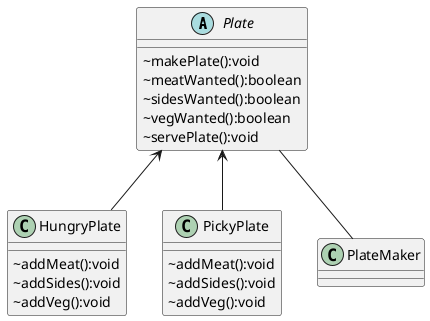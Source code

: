 @startuml
skinparam classAttributeIconSize 0

abstract Plate{
~makePlate():void
~meatWanted():boolean
~sidesWanted():boolean
~vegWanted():boolean
~servePlate():void
}

class HungryPlate{
~addMeat():void
~addSides():void
~addVeg():void
}

class PickyPlate{
~addMeat():void
~addSides():void
~addVeg():void
}

Plate <-- HungryPlate
Plate <-- PickyPlate
Plate -- PlateMaker



@enduml